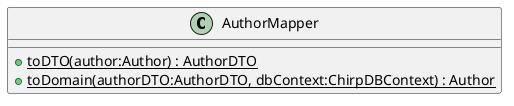 @startuml
class AuthorMapper {
    + {static} toDTO(author:Author) : AuthorDTO
    + {static} toDomain(authorDTO:AuthorDTO, dbContext:ChirpDBContext) : Author
}
@enduml
